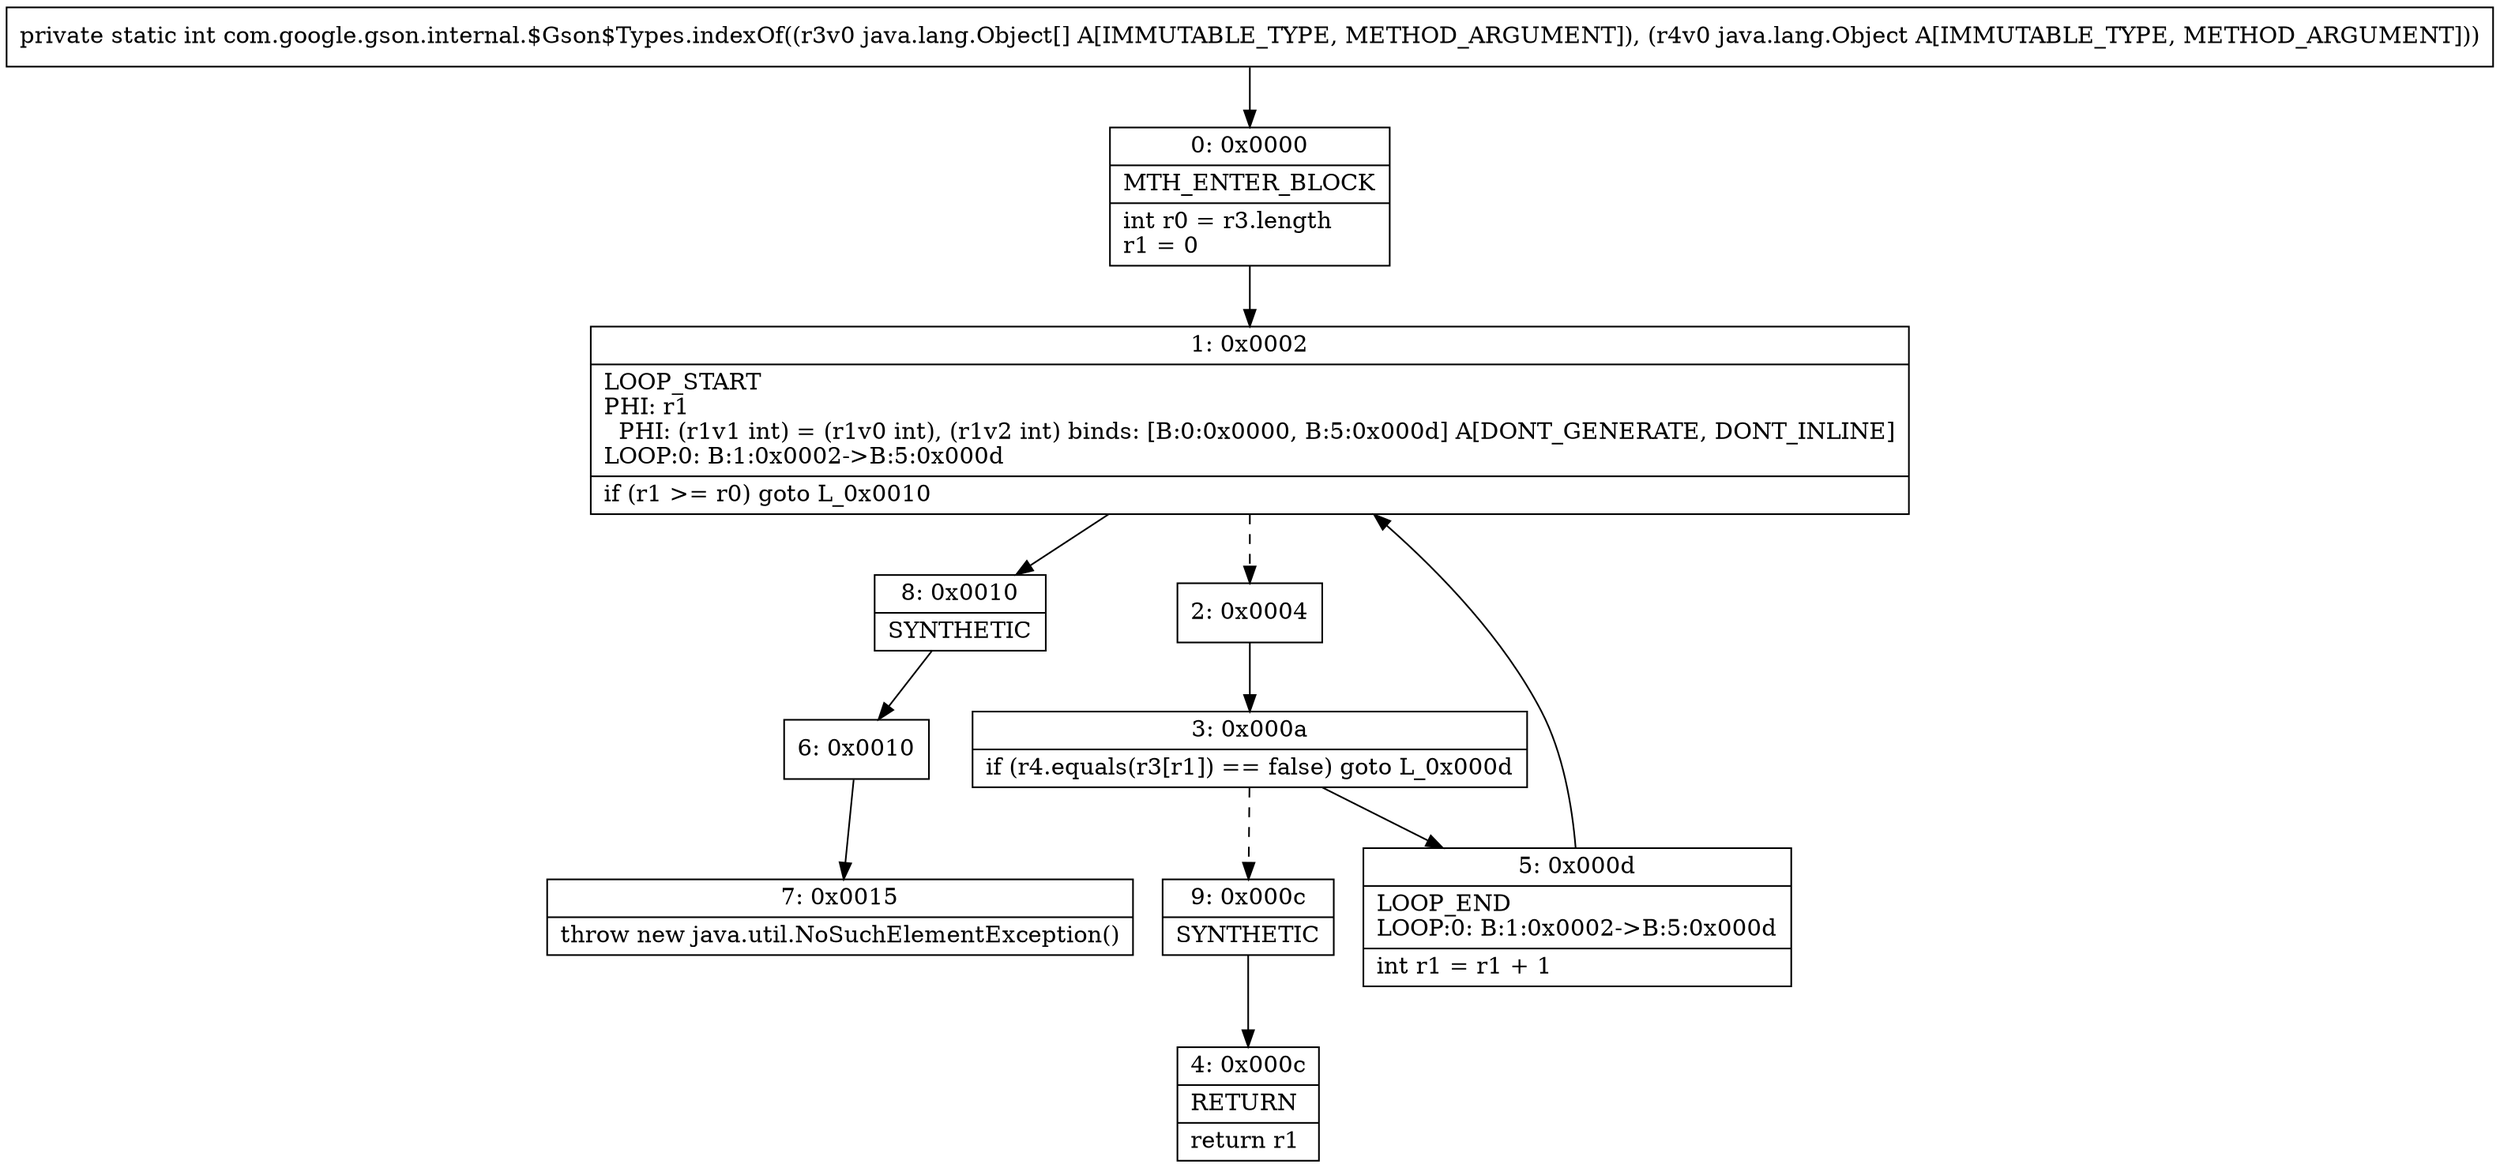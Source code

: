 digraph "CFG forcom.google.gson.internal.$Gson$Types.indexOf([Ljava\/lang\/Object;Ljava\/lang\/Object;)I" {
Node_0 [shape=record,label="{0\:\ 0x0000|MTH_ENTER_BLOCK\l|int r0 = r3.length\lr1 = 0\l}"];
Node_1 [shape=record,label="{1\:\ 0x0002|LOOP_START\lPHI: r1 \l  PHI: (r1v1 int) = (r1v0 int), (r1v2 int) binds: [B:0:0x0000, B:5:0x000d] A[DONT_GENERATE, DONT_INLINE]\lLOOP:0: B:1:0x0002\-\>B:5:0x000d\l|if (r1 \>= r0) goto L_0x0010\l}"];
Node_2 [shape=record,label="{2\:\ 0x0004}"];
Node_3 [shape=record,label="{3\:\ 0x000a|if (r4.equals(r3[r1]) == false) goto L_0x000d\l}"];
Node_4 [shape=record,label="{4\:\ 0x000c|RETURN\l|return r1\l}"];
Node_5 [shape=record,label="{5\:\ 0x000d|LOOP_END\lLOOP:0: B:1:0x0002\-\>B:5:0x000d\l|int r1 = r1 + 1\l}"];
Node_6 [shape=record,label="{6\:\ 0x0010}"];
Node_7 [shape=record,label="{7\:\ 0x0015|throw new java.util.NoSuchElementException()\l}"];
Node_8 [shape=record,label="{8\:\ 0x0010|SYNTHETIC\l}"];
Node_9 [shape=record,label="{9\:\ 0x000c|SYNTHETIC\l}"];
MethodNode[shape=record,label="{private static int com.google.gson.internal.$Gson$Types.indexOf((r3v0 java.lang.Object[] A[IMMUTABLE_TYPE, METHOD_ARGUMENT]), (r4v0 java.lang.Object A[IMMUTABLE_TYPE, METHOD_ARGUMENT])) }"];
MethodNode -> Node_0;
Node_0 -> Node_1;
Node_1 -> Node_2[style=dashed];
Node_1 -> Node_8;
Node_2 -> Node_3;
Node_3 -> Node_5;
Node_3 -> Node_9[style=dashed];
Node_5 -> Node_1;
Node_6 -> Node_7;
Node_8 -> Node_6;
Node_9 -> Node_4;
}

